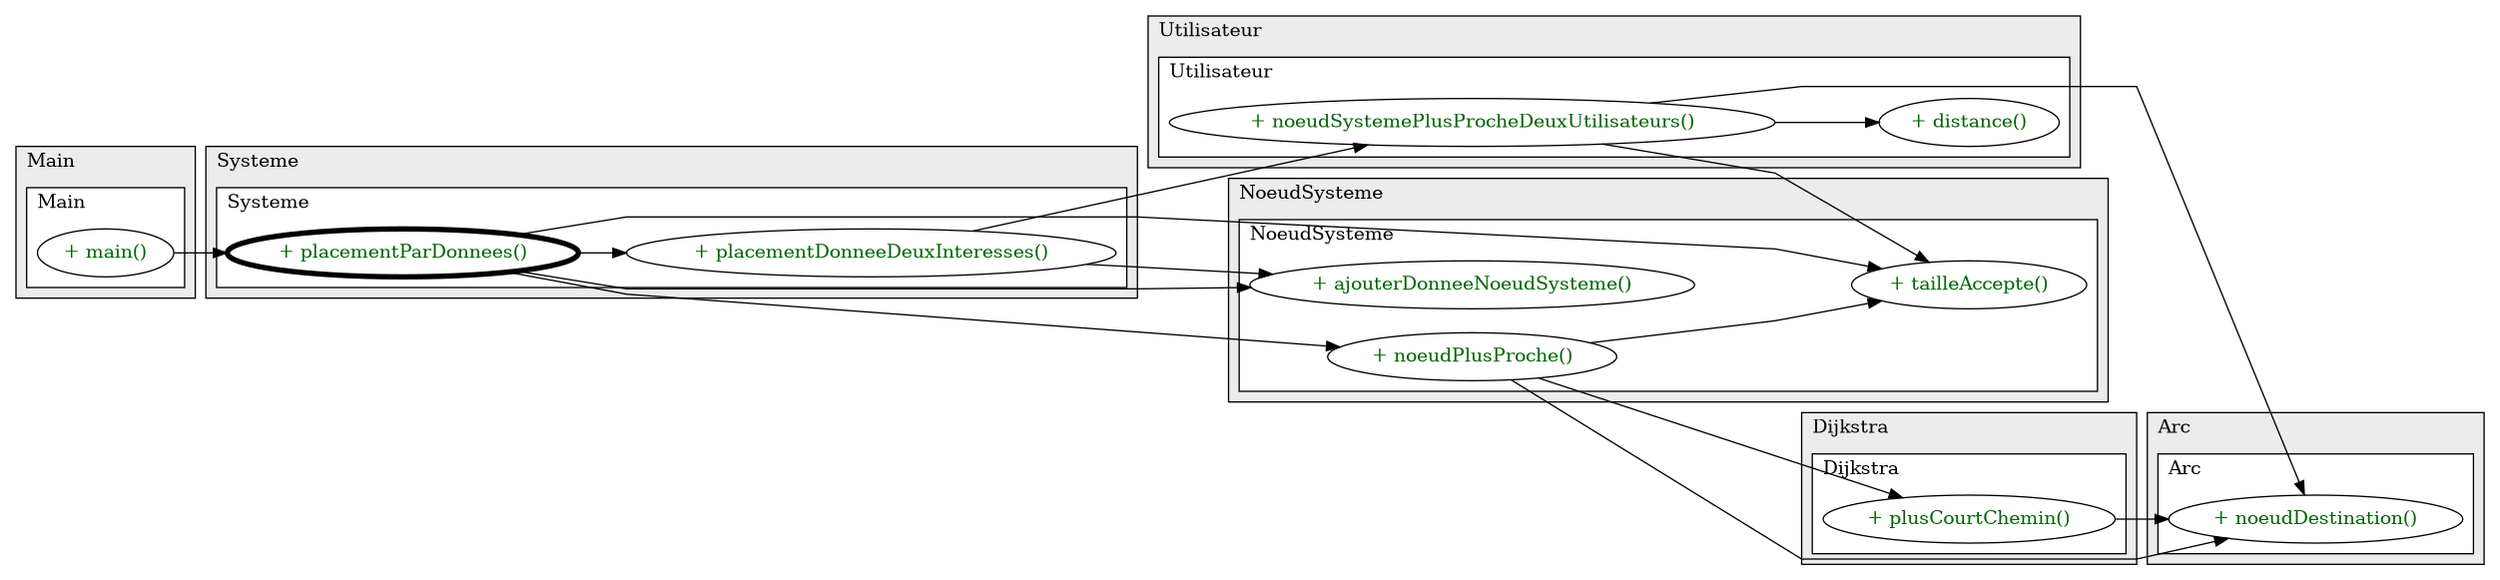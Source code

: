 @startuml

/' diagram meta data start
config=CallConfiguration;
{
  "rootMethod": "Systeme#placementParDonnees()",
  "projectClassification": {
    "searchMode": "OpenProject", // OpenProject, AllProjects
    "includedProjects": "",
    "pathEndKeywords": "*.impl",
    "isClientPath": "",
    "isClientName": "",
    "isTestPath": "",
    "isTestName": "",
    "isMappingPath": "",
    "isMappingName": "",
    "isDataAccessPath": "",
    "isDataAccessName": "",
    "isDataStructurePath": "",
    "isDataStructureName": "",
    "isInterfaceStructuresPath": "",
    "isInterfaceStructuresName": "",
    "isEntryPointPath": "",
    "isEntryPointName": "",
    "treatFinalFieldsAsMandatory": false
  },
  "graphRestriction": {
    "classPackageExcludeFilter": "",
    "classPackageIncludeFilter": "",
    "classNameExcludeFilter": "",
    "classNameIncludeFilter": "",
    "methodNameExcludeFilter": "",
    "methodNameIncludeFilter": "",
    "removeByInheritance": "", // inheritance/annotation based filtering is done in a second step
    "removeByAnnotation": "",
    "removeByClassPackage": "", // cleanup the graph after inheritance/annotation based filtering is done
    "removeByClassName": "",
    "cutMappings": false,
    "cutEnum": true,
    "cutTests": true,
    "cutClient": true,
    "cutDataAccess": true,
    "cutInterfaceStructures": true,
    "cutDataStructures": true,
    "cutGetterAndSetter": true,
    "cutConstructors": true
  },
  "graphTraversal": {
    "forwardDepth": 3,
    "backwardDepth": 3,
    "classPackageExcludeFilter": "",
    "classPackageIncludeFilter": "",
    "classNameExcludeFilter": "",
    "classNameIncludeFilter": "",
    "methodNameExcludeFilter": "",
    "methodNameIncludeFilter": "",
    "hideMappings": false,
    "hideDataStructures": false,
    "hidePrivateMethods": true,
    "hideInterfaceCalls": true, // indirection: implementation -> interface (is hidden) -> implementation
    "onlyShowApplicationEntryPoints": false, // root node is included
    "useMethodCallsForStructureDiagram": "ForwardOnly" // ForwardOnly, BothDirections, No
  },
  "details": {
    "aggregation": "GroupByClass", // ByClass, GroupByClass, None
    "showMethodParametersTypes": false,
    "showMethodParametersNames": false,
    "showMethodReturnType": false,
    "showPackageLevels": 2,
    "showCallOrder": false,
    "edgeMode": "MethodsOnly", // TypesOnly, MethodsOnly, TypesAndMethods, MethodsAndDirectTypeUsage
    "showDetailedClassStructure": false
  },
  "rootClass": "Systeme",
  "extensionCallbackMethod": "" // qualified.class.name#methodName - signature: public static String method(String)
}
diagram meta data end '/



digraph g {
    rankdir="LR"
    splines=polyline
    

'nodes 
subgraph cluster_1082121059 { 
   	label=Utilisateur
	labeljust=l
	fillcolor="#ececec"
	style=filled
   
   subgraph cluster_1873178968 { 
   	label=Utilisateur
	labeljust=l
	fillcolor=white
	style=filled
   
   Utilisateur1082121059XXXdistance1691732893[
	label="+ distance()"
	style=filled
	fillcolor=white
	tooltip="Utilisateur

null"
	fontcolor=darkgreen
];

Utilisateur1082121059XXXnoeudSystemePlusProcheDeuxUtilisateurs1678531399[
	label="+ noeudSystemePlusProcheDeuxUtilisateurs()"
	style=filled
	fillcolor=white
	tooltip="Utilisateur

null"
	fontcolor=darkgreen
];
} 
} 

subgraph cluster_1691732893 { 
   	label=NoeudSysteme
	labeljust=l
	fillcolor="#ececec"
	style=filled
   
   subgraph cluster_897885198 { 
   	label=NoeudSysteme
	labeljust=l
	fillcolor=white
	style=filled
   
   NoeudSysteme1691732893XXXajouterDonneeNoeudSysteme2052679051[
	label="+ ajouterDonneeNoeudSysteme()"
	style=filled
	fillcolor=white
	tooltip="NoeudSysteme

null"
	fontcolor=darkgreen
];

NoeudSysteme1691732893XXXnoeudPlusProche2052679051[
	label="+ noeudPlusProche()"
	style=filled
	fillcolor=white
	tooltip="NoeudSysteme

null"
	fontcolor=darkgreen
];

NoeudSysteme1691732893XXXtailleAccepte2052679051[
	label="+ tailleAccepte()"
	style=filled
	fillcolor=white
	tooltip="NoeudSysteme

null"
	fontcolor=darkgreen
];
} 
} 

subgraph cluster_2390489 { 
   	label=Main
	labeljust=l
	fillcolor="#ececec"
	style=filled
   
   subgraph cluster_1706522830 { 
   	label=Main
	labeljust=l
	fillcolor=white
	style=filled
   
   Main2390489XXXmain1859653459[
	label="+ main()"
	style=filled
	fillcolor=white
	tooltip="Main

null"
	fontcolor=darkgreen
];
} 
} 

subgraph cluster_66098 { 
   	label=Arc
	labeljust=l
	fillcolor="#ececec"
	style=filled
   
   subgraph cluster_914785398 { 
   	label=Arc
	labeljust=l
	fillcolor=white
	style=filled
   
   Arc66098XXXnoeudDestination1691732893[
	label="+ noeudDestination()"
	style=filled
	fillcolor=white
	tooltip="Arc

null"
	fontcolor=darkgreen
];
} 
} 

subgraph cluster_72717322 { 
   	label=Systeme
	labeljust=l
	fillcolor="#ececec"
	style=filled
   
   subgraph cluster_1811059198 { 
   	label=Systeme
	labeljust=l
	fillcolor=white
	style=filled
   
   Systeme72717322XXXplacementDonneeDeuxInteresses1117344351[
	label="+ placementDonneeDeuxInteresses()"
	style=filled
	fillcolor=white
	tooltip="Systeme

null"
	fontcolor=darkgreen
];

Systeme72717322XXXplacementParDonnees0[
	label="+ placementParDonnees()"
	style=filled
	fillcolor=white
	tooltip="Systeme

null"
	penwidth=4
	fontcolor=darkgreen
];
} 
} 

subgraph cluster_87672310 { 
   	label=Dijkstra
	labeljust=l
	fillcolor="#ececec"
	style=filled
   
   subgraph cluster_1223932178 { 
   	label=Dijkstra
	labeljust=l
	fillcolor=white
	style=filled
   
   Dijkstra87672310XXXplusCourtChemin1691732893[
	label="+ plusCourtChemin()"
	style=filled
	fillcolor=white
	tooltip="Dijkstra

null"
	fontcolor=darkgreen
];
} 
} 

'edges    
Dijkstra87672310XXXplusCourtChemin1691732893 -> Arc66098XXXnoeudDestination1691732893;
Main2390489XXXmain1859653459 -> Systeme72717322XXXplacementParDonnees0;
NoeudSysteme1691732893XXXnoeudPlusProche2052679051 -> Arc66098XXXnoeudDestination1691732893;
NoeudSysteme1691732893XXXnoeudPlusProche2052679051 -> Dijkstra87672310XXXplusCourtChemin1691732893;
NoeudSysteme1691732893XXXnoeudPlusProche2052679051 -> NoeudSysteme1691732893XXXtailleAccepte2052679051;
Systeme72717322XXXplacementDonneeDeuxInteresses1117344351 -> NoeudSysteme1691732893XXXajouterDonneeNoeudSysteme2052679051;
Systeme72717322XXXplacementDonneeDeuxInteresses1117344351 -> Utilisateur1082121059XXXnoeudSystemePlusProcheDeuxUtilisateurs1678531399;
Systeme72717322XXXplacementParDonnees0 -> NoeudSysteme1691732893XXXajouterDonneeNoeudSysteme2052679051;
Systeme72717322XXXplacementParDonnees0 -> NoeudSysteme1691732893XXXnoeudPlusProche2052679051;
Systeme72717322XXXplacementParDonnees0 -> NoeudSysteme1691732893XXXtailleAccepte2052679051;
Systeme72717322XXXplacementParDonnees0 -> Systeme72717322XXXplacementDonneeDeuxInteresses1117344351;
Utilisateur1082121059XXXnoeudSystemePlusProcheDeuxUtilisateurs1678531399 -> Arc66098XXXnoeudDestination1691732893;
Utilisateur1082121059XXXnoeudSystemePlusProcheDeuxUtilisateurs1678531399 -> NoeudSysteme1691732893XXXtailleAccepte2052679051;
Utilisateur1082121059XXXnoeudSystemePlusProcheDeuxUtilisateurs1678531399 -> Utilisateur1082121059XXXdistance1691732893;
    
}
@enduml